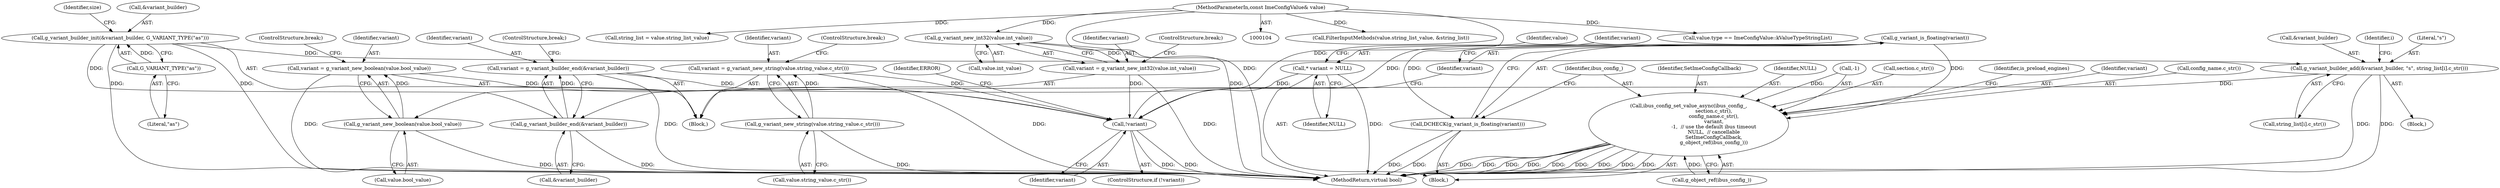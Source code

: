 digraph "0_Chrome_dc7b094a338c6c521f918f478e993f0f74bbea0d_71@pointer" {
"1000234" [label="(Call,g_variant_is_floating(variant))"];
"1000224" [label="(Call,!variant)"];
"1000183" [label="(Call,variant = g_variant_new_boolean(value.bool_value))"];
"1000185" [label="(Call,g_variant_new_boolean(value.bool_value))"];
"1000107" [label="(MethodParameterIn,const ImeConfigValue& value)"];
"1000217" [label="(Call,variant = g_variant_builder_end(&variant_builder))"];
"1000219" [label="(Call,g_variant_builder_end(&variant_builder))"];
"1000212" [label="(Call,g_variant_builder_add(&variant_builder, \"s\", string_list[i].c_str()))"];
"1000192" [label="(Call,g_variant_builder_init(&variant_builder, G_VARIANT_TYPE(\"as\")))"];
"1000195" [label="(Call,G_VARIANT_TYPE(\"as\"))"];
"1000175" [label="(Call,variant = g_variant_new_int32(value.int_value))"];
"1000177" [label="(Call,g_variant_new_int32(value.int_value))"];
"1000169" [label="(Call,variant = g_variant_new_string(value.string_value.c_str()))"];
"1000171" [label="(Call,g_variant_new_string(value.string_value.c_str()))"];
"1000160" [label="(Call,* variant = NULL)"];
"1000233" [label="(Call,DCHECK(g_variant_is_floating(variant)))"];
"1000236" [label="(Call,ibus_config_set_value_async(ibus_config_,\n                                section.c_str(),\n                                config_name.c_str(),\n                                variant,\n                                -1,  // use the default ibus timeout\n                                NULL,  // cancellable\n                                SetImeConfigCallback,\n                                g_object_ref(ibus_config_)))"];
"1000234" [label="(Call,g_variant_is_floating(variant))"];
"1000222" [label="(ControlStructure,break;)"];
"1000248" [label="(Identifier,is_preload_engines)"];
"1000170" [label="(Identifier,variant)"];
"1000240" [label="(Identifier,variant)"];
"1000239" [label="(Call,config_name.c_str())"];
"1000241" [label="(Call,-1)"];
"1000107" [label="(MethodParameterIn,const ImeConfigValue& value)"];
"1000244" [label="(Identifier,SetImeConfigCallback)"];
"1000192" [label="(Call,g_variant_builder_init(&variant_builder, G_VARIANT_TYPE(\"as\")))"];
"1000212" [label="(Call,g_variant_builder_add(&variant_builder, \"s\", string_list[i].c_str()))"];
"1000183" [label="(Call,variant = g_variant_new_boolean(value.bool_value))"];
"1000266" [label="(MethodReturn,virtual bool)"];
"1000193" [label="(Call,&variant_builder)"];
"1000178" [label="(Call,value.int_value)"];
"1000219" [label="(Call,g_variant_builder_end(&variant_builder))"];
"1000199" [label="(Identifier,size)"];
"1000184" [label="(Identifier,variant)"];
"1000218" [label="(Identifier,variant)"];
"1000186" [label="(Call,value.bool_value)"];
"1000235" [label="(Identifier,variant)"];
"1000169" [label="(Call,variant = g_variant_new_string(value.string_value.c_str()))"];
"1000181" [label="(ControlStructure,break;)"];
"1000223" [label="(ControlStructure,if (!variant))"];
"1000229" [label="(Identifier,ERROR)"];
"1000185" [label="(Call,g_variant_new_boolean(value.bool_value))"];
"1000237" [label="(Identifier,ibus_config_)"];
"1000196" [label="(Literal,\"as\")"];
"1000162" [label="(Identifier,NULL)"];
"1000189" [label="(ControlStructure,break;)"];
"1000225" [label="(Identifier,variant)"];
"1000176" [label="(Identifier,variant)"];
"1000217" [label="(Call,variant = g_variant_builder_end(&variant_builder))"];
"1000108" [label="(Block,)"];
"1000210" [label="(Identifier,i)"];
"1000236" [label="(Call,ibus_config_set_value_async(ibus_config_,\n                                section.c_str(),\n                                config_name.c_str(),\n                                variant,\n                                -1,  // use the default ibus timeout\n                                NULL,  // cancellable\n                                SetImeConfigCallback,\n                                g_object_ref(ibus_config_)))"];
"1000172" [label="(Call,value.string_value.c_str())"];
"1000165" [label="(Identifier,value)"];
"1000215" [label="(Literal,\"s\")"];
"1000211" [label="(Block,)"];
"1000195" [label="(Call,G_VARIANT_TYPE(\"as\"))"];
"1000171" [label="(Call,g_variant_new_string(value.string_value.c_str()))"];
"1000173" [label="(ControlStructure,break;)"];
"1000143" [label="(Call,FilterInputMethods(value.string_list_value, &string_list))"];
"1000161" [label="(Identifier,variant)"];
"1000243" [label="(Identifier,NULL)"];
"1000224" [label="(Call,!variant)"];
"1000167" [label="(Block,)"];
"1000177" [label="(Call,g_variant_new_int32(value.int_value))"];
"1000220" [label="(Call,&variant_builder)"];
"1000160" [label="(Call,* variant = NULL)"];
"1000130" [label="(Call,value.type == ImeConfigValue::kValueTypeStringList)"];
"1000175" [label="(Call,variant = g_variant_new_int32(value.int_value))"];
"1000216" [label="(Call,string_list[i].c_str())"];
"1000245" [label="(Call,g_object_ref(ibus_config_))"];
"1000213" [label="(Call,&variant_builder)"];
"1000154" [label="(Call,string_list = value.string_list_value)"];
"1000233" [label="(Call,DCHECK(g_variant_is_floating(variant)))"];
"1000238" [label="(Call,section.c_str())"];
"1000234" -> "1000233"  [label="AST: "];
"1000234" -> "1000235"  [label="CFG: "];
"1000235" -> "1000234"  [label="AST: "];
"1000233" -> "1000234"  [label="CFG: "];
"1000234" -> "1000233"  [label="DDG: "];
"1000224" -> "1000234"  [label="DDG: "];
"1000234" -> "1000236"  [label="DDG: "];
"1000224" -> "1000223"  [label="AST: "];
"1000224" -> "1000225"  [label="CFG: "];
"1000225" -> "1000224"  [label="AST: "];
"1000229" -> "1000224"  [label="CFG: "];
"1000235" -> "1000224"  [label="CFG: "];
"1000224" -> "1000266"  [label="DDG: "];
"1000224" -> "1000266"  [label="DDG: "];
"1000183" -> "1000224"  [label="DDG: "];
"1000217" -> "1000224"  [label="DDG: "];
"1000175" -> "1000224"  [label="DDG: "];
"1000169" -> "1000224"  [label="DDG: "];
"1000160" -> "1000224"  [label="DDG: "];
"1000183" -> "1000167"  [label="AST: "];
"1000183" -> "1000185"  [label="CFG: "];
"1000184" -> "1000183"  [label="AST: "];
"1000185" -> "1000183"  [label="AST: "];
"1000189" -> "1000183"  [label="CFG: "];
"1000183" -> "1000266"  [label="DDG: "];
"1000185" -> "1000183"  [label="DDG: "];
"1000185" -> "1000186"  [label="CFG: "];
"1000186" -> "1000185"  [label="AST: "];
"1000185" -> "1000266"  [label="DDG: "];
"1000107" -> "1000185"  [label="DDG: "];
"1000107" -> "1000104"  [label="AST: "];
"1000107" -> "1000266"  [label="DDG: "];
"1000107" -> "1000130"  [label="DDG: "];
"1000107" -> "1000143"  [label="DDG: "];
"1000107" -> "1000154"  [label="DDG: "];
"1000107" -> "1000177"  [label="DDG: "];
"1000217" -> "1000167"  [label="AST: "];
"1000217" -> "1000219"  [label="CFG: "];
"1000218" -> "1000217"  [label="AST: "];
"1000219" -> "1000217"  [label="AST: "];
"1000222" -> "1000217"  [label="CFG: "];
"1000217" -> "1000266"  [label="DDG: "];
"1000219" -> "1000217"  [label="DDG: "];
"1000219" -> "1000220"  [label="CFG: "];
"1000220" -> "1000219"  [label="AST: "];
"1000219" -> "1000266"  [label="DDG: "];
"1000212" -> "1000219"  [label="DDG: "];
"1000192" -> "1000219"  [label="DDG: "];
"1000212" -> "1000211"  [label="AST: "];
"1000212" -> "1000216"  [label="CFG: "];
"1000213" -> "1000212"  [label="AST: "];
"1000215" -> "1000212"  [label="AST: "];
"1000216" -> "1000212"  [label="AST: "];
"1000210" -> "1000212"  [label="CFG: "];
"1000212" -> "1000266"  [label="DDG: "];
"1000212" -> "1000266"  [label="DDG: "];
"1000192" -> "1000212"  [label="DDG: "];
"1000192" -> "1000167"  [label="AST: "];
"1000192" -> "1000195"  [label="CFG: "];
"1000193" -> "1000192"  [label="AST: "];
"1000195" -> "1000192"  [label="AST: "];
"1000199" -> "1000192"  [label="CFG: "];
"1000192" -> "1000266"  [label="DDG: "];
"1000192" -> "1000266"  [label="DDG: "];
"1000195" -> "1000192"  [label="DDG: "];
"1000195" -> "1000196"  [label="CFG: "];
"1000196" -> "1000195"  [label="AST: "];
"1000175" -> "1000167"  [label="AST: "];
"1000175" -> "1000177"  [label="CFG: "];
"1000176" -> "1000175"  [label="AST: "];
"1000177" -> "1000175"  [label="AST: "];
"1000181" -> "1000175"  [label="CFG: "];
"1000175" -> "1000266"  [label="DDG: "];
"1000177" -> "1000175"  [label="DDG: "];
"1000177" -> "1000178"  [label="CFG: "];
"1000178" -> "1000177"  [label="AST: "];
"1000177" -> "1000266"  [label="DDG: "];
"1000169" -> "1000167"  [label="AST: "];
"1000169" -> "1000171"  [label="CFG: "];
"1000170" -> "1000169"  [label="AST: "];
"1000171" -> "1000169"  [label="AST: "];
"1000173" -> "1000169"  [label="CFG: "];
"1000169" -> "1000266"  [label="DDG: "];
"1000171" -> "1000169"  [label="DDG: "];
"1000171" -> "1000172"  [label="CFG: "];
"1000172" -> "1000171"  [label="AST: "];
"1000171" -> "1000266"  [label="DDG: "];
"1000160" -> "1000108"  [label="AST: "];
"1000160" -> "1000162"  [label="CFG: "];
"1000161" -> "1000160"  [label="AST: "];
"1000162" -> "1000160"  [label="AST: "];
"1000165" -> "1000160"  [label="CFG: "];
"1000160" -> "1000266"  [label="DDG: "];
"1000233" -> "1000108"  [label="AST: "];
"1000237" -> "1000233"  [label="CFG: "];
"1000233" -> "1000266"  [label="DDG: "];
"1000233" -> "1000266"  [label="DDG: "];
"1000236" -> "1000108"  [label="AST: "];
"1000236" -> "1000245"  [label="CFG: "];
"1000237" -> "1000236"  [label="AST: "];
"1000238" -> "1000236"  [label="AST: "];
"1000239" -> "1000236"  [label="AST: "];
"1000240" -> "1000236"  [label="AST: "];
"1000241" -> "1000236"  [label="AST: "];
"1000243" -> "1000236"  [label="AST: "];
"1000244" -> "1000236"  [label="AST: "];
"1000245" -> "1000236"  [label="AST: "];
"1000248" -> "1000236"  [label="CFG: "];
"1000236" -> "1000266"  [label="DDG: "];
"1000236" -> "1000266"  [label="DDG: "];
"1000236" -> "1000266"  [label="DDG: "];
"1000236" -> "1000266"  [label="DDG: "];
"1000236" -> "1000266"  [label="DDG: "];
"1000236" -> "1000266"  [label="DDG: "];
"1000236" -> "1000266"  [label="DDG: "];
"1000236" -> "1000266"  [label="DDG: "];
"1000236" -> "1000266"  [label="DDG: "];
"1000245" -> "1000236"  [label="DDG: "];
"1000241" -> "1000236"  [label="DDG: "];
}
